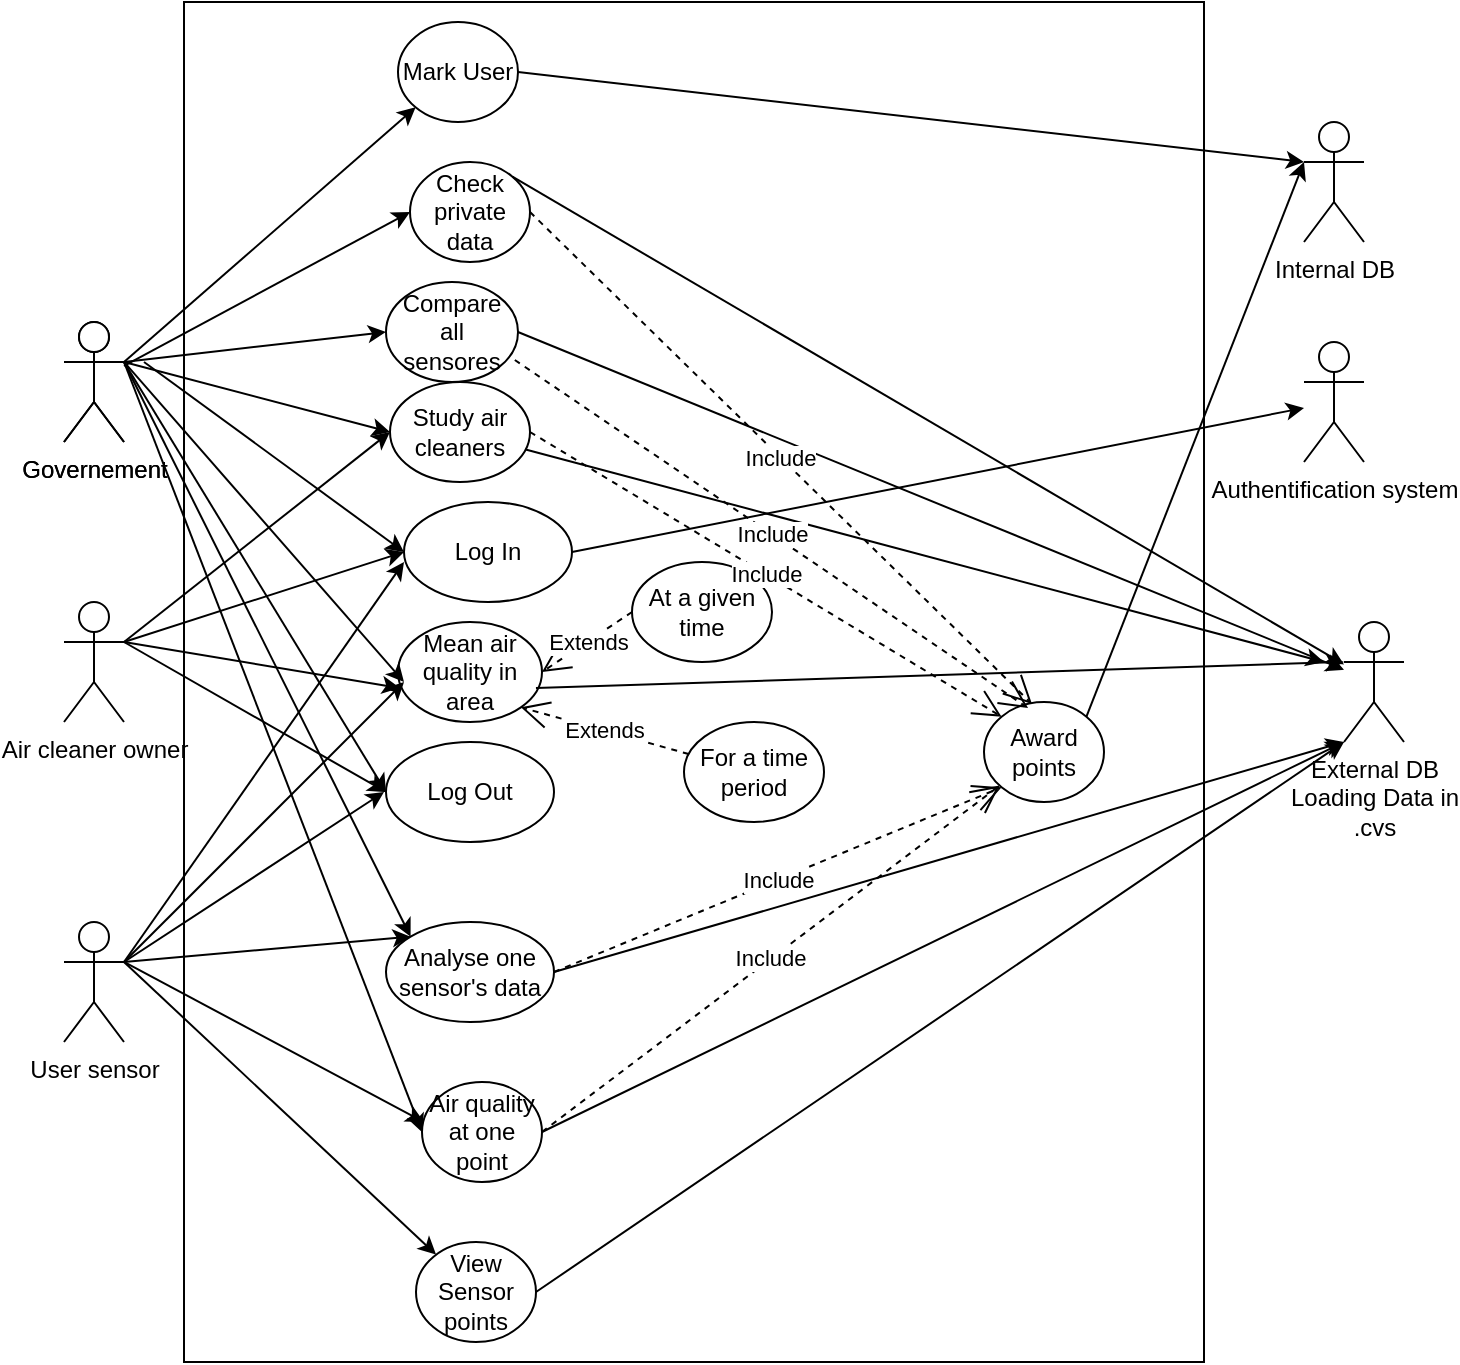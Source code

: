 <mxfile version="21.3.7" type="device">
  <diagram name="Page-1" id="P8FGrSwyqR3xULbghpmT">
    <mxGraphModel dx="1731" dy="727" grid="1" gridSize="10" guides="1" tooltips="1" connect="1" arrows="1" fold="1" page="1" pageScale="1" pageWidth="827" pageHeight="1169" math="0" shadow="0">
      <root>
        <mxCell id="0" />
        <mxCell id="1" parent="0" />
        <mxCell id="tTTFGS0j0cHTXVqvNhUo-3" value="" style="rounded=0;whiteSpace=wrap;html=1;" parent="1" vertex="1">
          <mxGeometry x="190" y="60" width="510" height="680" as="geometry" />
        </mxCell>
        <mxCell id="dUgNfWvNqtBJOZLGx8M_-2" value="Governement" style="shape=umlActor;verticalLabelPosition=bottom;verticalAlign=top;html=1;outlineConnect=0;" parent="1" vertex="1">
          <mxGeometry x="130" y="220" width="30" height="60" as="geometry" />
        </mxCell>
        <mxCell id="dUgNfWvNqtBJOZLGx8M_-3" value="Mean air quality in area" style="ellipse;whiteSpace=wrap;html=1;" parent="1" vertex="1">
          <mxGeometry x="297" y="370" width="72" height="50" as="geometry" />
        </mxCell>
        <mxCell id="pbRO5dq1u3pbGANDl4na-1" value="Analyse one sensor&#39;s data" style="ellipse;whiteSpace=wrap;html=1;" parent="1" vertex="1">
          <mxGeometry x="291" y="520" width="84" height="50" as="geometry" />
        </mxCell>
        <mxCell id="pbRO5dq1u3pbGANDl4na-3" value="Air quality at one point" style="ellipse;whiteSpace=wrap;html=1;" parent="1" vertex="1">
          <mxGeometry x="309" y="600" width="60" height="50" as="geometry" />
        </mxCell>
        <mxCell id="pbRO5dq1u3pbGANDl4na-4" value="Study air cleaners" style="ellipse;whiteSpace=wrap;html=1;" parent="1" vertex="1">
          <mxGeometry x="293" y="250" width="70" height="50" as="geometry" />
        </mxCell>
        <mxCell id="pbRO5dq1u3pbGANDl4na-5" value="Check private data" style="ellipse;whiteSpace=wrap;html=1;" parent="1" vertex="1">
          <mxGeometry x="303" y="140" width="60" height="50" as="geometry" />
        </mxCell>
        <mxCell id="pbRO5dq1u3pbGANDl4na-6" value="Award points" style="ellipse;whiteSpace=wrap;html=1;" parent="1" vertex="1">
          <mxGeometry x="590" y="410" width="60" height="50" as="geometry" />
        </mxCell>
        <mxCell id="pbRO5dq1u3pbGANDl4na-7" value="External DB&lt;br&gt;Loading Data in&lt;br&gt;.cvs" style="shape=umlActor;verticalLabelPosition=bottom;verticalAlign=top;html=1;outlineConnect=0;" parent="1" vertex="1">
          <mxGeometry x="770" y="370" width="30" height="60" as="geometry" />
        </mxCell>
        <mxCell id="pbRO5dq1u3pbGANDl4na-8" value="At a given time" style="ellipse;whiteSpace=wrap;html=1;" parent="1" vertex="1">
          <mxGeometry x="414" y="340" width="70" height="50" as="geometry" />
        </mxCell>
        <mxCell id="pbRO5dq1u3pbGANDl4na-10" value="For a time period" style="ellipse;whiteSpace=wrap;html=1;" parent="1" vertex="1">
          <mxGeometry x="440" y="420" width="70" height="50" as="geometry" />
        </mxCell>
        <mxCell id="pbRO5dq1u3pbGANDl4na-11" value="" style="endArrow=classic;html=1;rounded=0;exitX=0.958;exitY=0.66;exitDx=0;exitDy=0;exitPerimeter=0;entryX=0;entryY=0.333;entryDx=0;entryDy=0;entryPerimeter=0;" parent="1" source="dUgNfWvNqtBJOZLGx8M_-3" target="pbRO5dq1u3pbGANDl4na-7" edge="1">
          <mxGeometry width="50" height="50" relative="1" as="geometry">
            <mxPoint x="390" y="460" as="sourcePoint" />
            <mxPoint x="640" y="285" as="targetPoint" />
          </mxGeometry>
        </mxCell>
        <mxCell id="pbRO5dq1u3pbGANDl4na-12" value="" style="endArrow=classic;html=1;rounded=0;exitX=1;exitY=0.5;exitDx=0;exitDy=0;" parent="1" source="pbRO5dq1u3pbGANDl4na-1" edge="1">
          <mxGeometry width="50" height="50" relative="1" as="geometry">
            <mxPoint x="390" y="460" as="sourcePoint" />
            <mxPoint x="770" y="430" as="targetPoint" />
          </mxGeometry>
        </mxCell>
        <mxCell id="pbRO5dq1u3pbGANDl4na-13" value="" style="endArrow=classic;html=1;rounded=0;exitX=1;exitY=0.5;exitDx=0;exitDy=0;" parent="1" source="pbRO5dq1u3pbGANDl4na-2" target="pbRO5dq1u3pbGANDl4na-7" edge="1">
          <mxGeometry width="50" height="50" relative="1" as="geometry">
            <mxPoint x="390" y="460" as="sourcePoint" />
            <mxPoint x="440" y="410" as="targetPoint" />
          </mxGeometry>
        </mxCell>
        <mxCell id="pbRO5dq1u3pbGANDl4na-14" value="" style="endArrow=classic;html=1;rounded=0;exitX=1;exitY=0.5;exitDx=0;exitDy=0;entryX=0;entryY=1;entryDx=0;entryDy=0;entryPerimeter=0;" parent="1" source="pbRO5dq1u3pbGANDl4na-3" target="pbRO5dq1u3pbGANDl4na-7" edge="1">
          <mxGeometry width="50" height="50" relative="1" as="geometry">
            <mxPoint x="720" y="470" as="sourcePoint" />
            <mxPoint x="630" y="320" as="targetPoint" />
          </mxGeometry>
        </mxCell>
        <mxCell id="pbRO5dq1u3pbGANDl4na-16" value="" style="endArrow=classic;html=1;rounded=0;" parent="1" source="pbRO5dq1u3pbGANDl4na-4" edge="1">
          <mxGeometry width="50" height="50" relative="1" as="geometry">
            <mxPoint x="390" y="460" as="sourcePoint" />
            <mxPoint x="760" y="390" as="targetPoint" />
          </mxGeometry>
        </mxCell>
        <mxCell id="pbRO5dq1u3pbGANDl4na-17" value="" style="endArrow=classic;html=1;rounded=0;exitX=1;exitY=0;exitDx=0;exitDy=0;" parent="1" source="pbRO5dq1u3pbGANDl4na-5" target="pbRO5dq1u3pbGANDl4na-7" edge="1">
          <mxGeometry width="50" height="50" relative="1" as="geometry">
            <mxPoint x="390" y="460" as="sourcePoint" />
            <mxPoint x="640" y="320" as="targetPoint" />
          </mxGeometry>
        </mxCell>
        <mxCell id="pbRO5dq1u3pbGANDl4na-19" value="Include" style="endArrow=open;endSize=12;dashed=1;html=1;rounded=0;exitX=1;exitY=0.5;exitDx=0;exitDy=0;" parent="1" source="pbRO5dq1u3pbGANDl4na-3" target="pbRO5dq1u3pbGANDl4na-6" edge="1">
          <mxGeometry width="160" relative="1" as="geometry">
            <mxPoint x="390" y="524.5" as="sourcePoint" />
            <mxPoint x="550" y="524.5" as="targetPoint" />
          </mxGeometry>
        </mxCell>
        <mxCell id="pbRO5dq1u3pbGANDl4na-20" value="Extends" style="endArrow=open;endSize=12;dashed=1;html=1;rounded=0;exitX=0;exitY=0.5;exitDx=0;exitDy=0;entryX=1;entryY=0.5;entryDx=0;entryDy=0;" parent="1" source="pbRO5dq1u3pbGANDl4na-8" target="dUgNfWvNqtBJOZLGx8M_-3" edge="1">
          <mxGeometry width="160" relative="1" as="geometry">
            <mxPoint x="390" y="524.5" as="sourcePoint" />
            <mxPoint x="430" y="271" as="targetPoint" />
          </mxGeometry>
        </mxCell>
        <mxCell id="pbRO5dq1u3pbGANDl4na-21" value="Include" style="endArrow=open;endSize=12;dashed=1;html=1;rounded=0;exitX=1;exitY=0.5;exitDx=0;exitDy=0;entryX=0.4;entryY=0.02;entryDx=0;entryDy=0;entryPerimeter=0;" parent="1" source="pbRO5dq1u3pbGANDl4na-5" target="pbRO5dq1u3pbGANDl4na-6" edge="1">
          <mxGeometry width="160" relative="1" as="geometry">
            <mxPoint x="373" y="281" as="sourcePoint" />
            <mxPoint x="440" y="275" as="targetPoint" />
          </mxGeometry>
        </mxCell>
        <mxCell id="pbRO5dq1u3pbGANDl4na-22" value="Include" style="endArrow=open;endSize=12;dashed=1;html=1;rounded=0;exitX=0.976;exitY=0.78;exitDx=0;exitDy=0;exitPerimeter=0;entryX=0.367;entryY=0.06;entryDx=0;entryDy=0;entryPerimeter=0;" parent="1" source="pbRO5dq1u3pbGANDl4na-2" target="pbRO5dq1u3pbGANDl4na-6" edge="1">
          <mxGeometry width="160" relative="1" as="geometry">
            <mxPoint x="363" y="271" as="sourcePoint" />
            <mxPoint x="560" y="430" as="targetPoint" />
          </mxGeometry>
        </mxCell>
        <mxCell id="pbRO5dq1u3pbGANDl4na-24" value="Include" style="endArrow=open;endSize=12;dashed=1;html=1;rounded=0;exitX=1;exitY=0.5;exitDx=0;exitDy=0;entryX=0;entryY=1;entryDx=0;entryDy=0;" parent="1" source="pbRO5dq1u3pbGANDl4na-1" target="pbRO5dq1u3pbGANDl4na-6" edge="1">
          <mxGeometry width="160" relative="1" as="geometry">
            <mxPoint x="383" y="291" as="sourcePoint" />
            <mxPoint x="450" y="285" as="targetPoint" />
          </mxGeometry>
        </mxCell>
        <mxCell id="pbRO5dq1u3pbGANDl4na-25" value="Include" style="endArrow=open;endSize=12;dashed=1;html=1;rounded=0;exitX=1;exitY=0.5;exitDx=0;exitDy=0;entryX=0;entryY=0;entryDx=0;entryDy=0;" parent="1" source="pbRO5dq1u3pbGANDl4na-4" target="pbRO5dq1u3pbGANDl4na-6" edge="1">
          <mxGeometry width="160" relative="1" as="geometry">
            <mxPoint x="393" y="301" as="sourcePoint" />
            <mxPoint x="570" y="420" as="targetPoint" />
          </mxGeometry>
        </mxCell>
        <mxCell id="pbRO5dq1u3pbGANDl4na-29" value="Extends" style="endArrow=open;endSize=12;dashed=1;html=1;rounded=0;entryX=1;entryY=1;entryDx=0;entryDy=0;" parent="1" source="pbRO5dq1u3pbGANDl4na-10" target="dUgNfWvNqtBJOZLGx8M_-3" edge="1">
          <mxGeometry width="160" relative="1" as="geometry">
            <mxPoint x="370" y="281" as="sourcePoint" />
            <mxPoint x="370" y="290" as="targetPoint" />
          </mxGeometry>
        </mxCell>
        <mxCell id="pbRO5dq1u3pbGANDl4na-30" value="" style="endArrow=classic;html=1;rounded=0;exitX=1;exitY=0.333;exitDx=0;exitDy=0;entryX=0;entryY=0;entryDx=0;entryDy=0;exitPerimeter=0;" parent="1" source="dUgNfWvNqtBJOZLGx8M_-2" target="pbRO5dq1u3pbGANDl4na-1" edge="1">
          <mxGeometry width="50" height="50" relative="1" as="geometry">
            <mxPoint x="372" y="225" as="sourcePoint" />
            <mxPoint x="648" y="261" as="targetPoint" />
          </mxGeometry>
        </mxCell>
        <mxCell id="pbRO5dq1u3pbGANDl4na-31" value="" style="endArrow=classic;html=1;rounded=0;exitX=1;exitY=0.333;exitDx=0;exitDy=0;exitPerimeter=0;" parent="1" source="zWKnbVkY1tpC_sqQNgp3-5" edge="1">
          <mxGeometry width="50" height="50" relative="1" as="geometry">
            <mxPoint x="382" y="235" as="sourcePoint" />
            <mxPoint x="300" y="400" as="targetPoint" />
          </mxGeometry>
        </mxCell>
        <mxCell id="pbRO5dq1u3pbGANDl4na-32" value="" style="endArrow=classic;html=1;rounded=0;entryX=0;entryY=0.5;entryDx=0;entryDy=0;exitX=1;exitY=0.333;exitDx=0;exitDy=0;exitPerimeter=0;" parent="1" source="zWKnbVkY1tpC_sqQNgp3-5" target="pbRO5dq1u3pbGANDl4na-2" edge="1">
          <mxGeometry width="50" height="50" relative="1" as="geometry">
            <mxPoint x="160" y="260" as="sourcePoint" />
            <mxPoint x="668" y="281" as="targetPoint" />
          </mxGeometry>
        </mxCell>
        <mxCell id="pbRO5dq1u3pbGANDl4na-33" value="" style="endArrow=classic;html=1;rounded=0;entryX=0;entryY=0.5;entryDx=0;entryDy=0;" parent="1" target="pbRO5dq1u3pbGANDl4na-3" edge="1">
          <mxGeometry width="50" height="50" relative="1" as="geometry">
            <mxPoint x="160" y="240" as="sourcePoint" />
            <mxPoint x="678" y="291" as="targetPoint" />
          </mxGeometry>
        </mxCell>
        <mxCell id="pbRO5dq1u3pbGANDl4na-34" value="" style="endArrow=classic;html=1;rounded=0;entryX=0;entryY=0.5;entryDx=0;entryDy=0;" parent="1" target="pbRO5dq1u3pbGANDl4na-4" edge="1">
          <mxGeometry width="50" height="50" relative="1" as="geometry">
            <mxPoint x="160" y="240" as="sourcePoint" />
            <mxPoint x="688" y="301" as="targetPoint" />
          </mxGeometry>
        </mxCell>
        <mxCell id="pbRO5dq1u3pbGANDl4na-35" value="" style="endArrow=classic;html=1;rounded=0;entryX=0;entryY=0.5;entryDx=0;entryDy=0;" parent="1" source="dUgNfWvNqtBJOZLGx8M_-2" target="pbRO5dq1u3pbGANDl4na-5" edge="1">
          <mxGeometry width="50" height="50" relative="1" as="geometry">
            <mxPoint x="422" y="275" as="sourcePoint" />
            <mxPoint x="698" y="311" as="targetPoint" />
          </mxGeometry>
        </mxCell>
        <mxCell id="pbRO5dq1u3pbGANDl4na-36" value="Log In" style="ellipse;whiteSpace=wrap;html=1;" parent="1" vertex="1">
          <mxGeometry x="300" y="310" width="84" height="50" as="geometry" />
        </mxCell>
        <mxCell id="pbRO5dq1u3pbGANDl4na-38" value="Authentification system" style="shape=umlActor;verticalLabelPosition=bottom;verticalAlign=top;html=1;outlineConnect=0;" parent="1" vertex="1">
          <mxGeometry x="750" y="230" width="30" height="60" as="geometry" />
        </mxCell>
        <mxCell id="pbRO5dq1u3pbGANDl4na-41" value="" style="endArrow=classic;html=1;rounded=0;exitX=1;exitY=0.5;exitDx=0;exitDy=0;" parent="1" source="pbRO5dq1u3pbGANDl4na-36" target="pbRO5dq1u3pbGANDl4na-38" edge="1">
          <mxGeometry width="50" height="50" relative="1" as="geometry">
            <mxPoint x="380" y="400" as="sourcePoint" />
            <mxPoint x="430" y="350" as="targetPoint" />
          </mxGeometry>
        </mxCell>
        <mxCell id="zWKnbVkY1tpC_sqQNgp3-3" value="User sensor" style="shape=umlActor;verticalLabelPosition=bottom;verticalAlign=top;html=1;outlineConnect=0;" parent="1" vertex="1">
          <mxGeometry x="130" y="520" width="30" height="60" as="geometry" />
        </mxCell>
        <mxCell id="zWKnbVkY1tpC_sqQNgp3-5" value="Governement" style="shape=umlActor;verticalLabelPosition=bottom;verticalAlign=top;html=1;outlineConnect=0;" parent="1" vertex="1">
          <mxGeometry x="130" y="220" width="30" height="60" as="geometry" />
        </mxCell>
        <mxCell id="zWKnbVkY1tpC_sqQNgp3-6" value="Air cleaner owner" style="shape=umlActor;verticalLabelPosition=bottom;verticalAlign=top;html=1;outlineConnect=0;" parent="1" vertex="1">
          <mxGeometry x="130" y="360" width="30" height="60" as="geometry" />
        </mxCell>
        <mxCell id="zWKnbVkY1tpC_sqQNgp3-8" value="View&lt;br&gt;Sensor points" style="ellipse;whiteSpace=wrap;html=1;" parent="1" vertex="1">
          <mxGeometry x="306" y="680" width="60" height="50" as="geometry" />
        </mxCell>
        <mxCell id="zWKnbVkY1tpC_sqQNgp3-9" value="" style="endArrow=classic;html=1;rounded=0;exitX=1;exitY=0.5;exitDx=0;exitDy=0;entryX=0;entryY=1;entryDx=0;entryDy=0;entryPerimeter=0;" parent="1" source="zWKnbVkY1tpC_sqQNgp3-8" target="pbRO5dq1u3pbGANDl4na-7" edge="1">
          <mxGeometry width="50" height="50" relative="1" as="geometry">
            <mxPoint x="380" y="480" as="sourcePoint" />
            <mxPoint x="760" y="330" as="targetPoint" />
          </mxGeometry>
        </mxCell>
        <mxCell id="zWKnbVkY1tpC_sqQNgp3-10" value="" style="endArrow=classic;html=1;rounded=0;" parent="1" target="zWKnbVkY1tpC_sqQNgp3-8" edge="1">
          <mxGeometry width="50" height="50" relative="1" as="geometry">
            <mxPoint x="160" y="540" as="sourcePoint" />
            <mxPoint x="430" y="430" as="targetPoint" />
          </mxGeometry>
        </mxCell>
        <mxCell id="zWKnbVkY1tpC_sqQNgp3-11" value="" style="endArrow=classic;html=1;rounded=0;" parent="1" edge="1">
          <mxGeometry width="50" height="50" relative="1" as="geometry">
            <mxPoint x="160" y="540" as="sourcePoint" />
            <mxPoint x="300" y="400" as="targetPoint" />
          </mxGeometry>
        </mxCell>
        <mxCell id="zWKnbVkY1tpC_sqQNgp3-12" value="" style="endArrow=classic;html=1;rounded=0;exitX=1;exitY=0.333;exitDx=0;exitDy=0;exitPerimeter=0;" parent="1" source="zWKnbVkY1tpC_sqQNgp3-3" edge="1">
          <mxGeometry width="50" height="50" relative="1" as="geometry">
            <mxPoint x="380" y="480" as="sourcePoint" />
            <mxPoint x="310" y="620" as="targetPoint" />
          </mxGeometry>
        </mxCell>
        <mxCell id="zWKnbVkY1tpC_sqQNgp3-13" value="" style="endArrow=classic;html=1;rounded=0;exitX=1;exitY=0.333;exitDx=0;exitDy=0;exitPerimeter=0;entryX=0;entryY=0.5;entryDx=0;entryDy=0;" parent="1" source="zWKnbVkY1tpC_sqQNgp3-6" target="pbRO5dq1u3pbGANDl4na-4" edge="1">
          <mxGeometry width="50" height="50" relative="1" as="geometry">
            <mxPoint x="380" y="480" as="sourcePoint" />
            <mxPoint x="430" y="430" as="targetPoint" />
          </mxGeometry>
        </mxCell>
        <mxCell id="zWKnbVkY1tpC_sqQNgp3-14" value="" style="endArrow=classic;html=1;rounded=0;exitX=1;exitY=0.333;exitDx=0;exitDy=0;exitPerimeter=0;entryX=0;entryY=0;entryDx=0;entryDy=0;" parent="1" source="zWKnbVkY1tpC_sqQNgp3-3" target="pbRO5dq1u3pbGANDl4na-1" edge="1">
          <mxGeometry width="50" height="50" relative="1" as="geometry">
            <mxPoint x="380" y="420" as="sourcePoint" />
            <mxPoint x="430" y="370" as="targetPoint" />
          </mxGeometry>
        </mxCell>
        <mxCell id="zWKnbVkY1tpC_sqQNgp3-15" value="" style="endArrow=classic;html=1;rounded=0;exitX=1;exitY=0.333;exitDx=0;exitDy=0;exitPerimeter=0;entryX=0.014;entryY=0.66;entryDx=0;entryDy=0;entryPerimeter=0;" parent="1" source="zWKnbVkY1tpC_sqQNgp3-6" target="dUgNfWvNqtBJOZLGx8M_-3" edge="1">
          <mxGeometry width="50" height="50" relative="1" as="geometry">
            <mxPoint x="380" y="420" as="sourcePoint" />
            <mxPoint x="430" y="370" as="targetPoint" />
          </mxGeometry>
        </mxCell>
        <mxCell id="tTTFGS0j0cHTXVqvNhUo-4" value="Log Out" style="ellipse;whiteSpace=wrap;html=1;" parent="1" vertex="1">
          <mxGeometry x="291" y="430" width="84" height="50" as="geometry" />
        </mxCell>
        <mxCell id="tTTFGS0j0cHTXVqvNhUo-5" value="" style="endArrow=classic;html=1;rounded=0;exitX=1;exitY=0.333;exitDx=0;exitDy=0;exitPerimeter=0;entryX=0;entryY=0.5;entryDx=0;entryDy=0;" parent="1" source="zWKnbVkY1tpC_sqQNgp3-5" target="tTTFGS0j0cHTXVqvNhUo-4" edge="1">
          <mxGeometry width="50" height="50" relative="1" as="geometry">
            <mxPoint x="163" y="236" as="sourcePoint" />
            <mxPoint x="301" y="175" as="targetPoint" />
          </mxGeometry>
        </mxCell>
        <mxCell id="tTTFGS0j0cHTXVqvNhUo-6" value="" style="endArrow=classic;html=1;rounded=0;entryX=0;entryY=0.5;entryDx=0;entryDy=0;" parent="1" target="tTTFGS0j0cHTXVqvNhUo-4" edge="1">
          <mxGeometry width="50" height="50" relative="1" as="geometry">
            <mxPoint x="160" y="380" as="sourcePoint" />
            <mxPoint x="311" y="185" as="targetPoint" />
          </mxGeometry>
        </mxCell>
        <mxCell id="tTTFGS0j0cHTXVqvNhUo-7" value="" style="endArrow=classic;html=1;rounded=0;" parent="1" edge="1">
          <mxGeometry width="50" height="50" relative="1" as="geometry">
            <mxPoint x="160" y="540" as="sourcePoint" />
            <mxPoint x="290" y="455" as="targetPoint" />
          </mxGeometry>
        </mxCell>
        <mxCell id="tTTFGS0j0cHTXVqvNhUo-9" value="Mark User" style="ellipse;whiteSpace=wrap;html=1;" parent="1" vertex="1">
          <mxGeometry x="297" y="70" width="60" height="50" as="geometry" />
        </mxCell>
        <mxCell id="pbRO5dq1u3pbGANDl4na-2" value="Compare all sensores" style="ellipse;whiteSpace=wrap;html=1;" parent="1" vertex="1">
          <mxGeometry x="291" y="200" width="66" height="50" as="geometry" />
        </mxCell>
        <mxCell id="tTTFGS0j0cHTXVqvNhUo-13" value="" style="endArrow=classic;html=1;rounded=0;entryX=0;entryY=0.5;entryDx=0;entryDy=0;" parent="1" target="pbRO5dq1u3pbGANDl4na-36" edge="1">
          <mxGeometry width="50" height="50" relative="1" as="geometry">
            <mxPoint x="170" y="240" as="sourcePoint" />
            <mxPoint x="440" y="360" as="targetPoint" />
          </mxGeometry>
        </mxCell>
        <mxCell id="tTTFGS0j0cHTXVqvNhUo-14" value="" style="endArrow=classic;html=1;rounded=0;entryX=0;entryY=0.5;entryDx=0;entryDy=0;" parent="1" target="pbRO5dq1u3pbGANDl4na-36" edge="1">
          <mxGeometry width="50" height="50" relative="1" as="geometry">
            <mxPoint x="160" y="380" as="sourcePoint" />
            <mxPoint x="440" y="430" as="targetPoint" />
          </mxGeometry>
        </mxCell>
        <mxCell id="tTTFGS0j0cHTXVqvNhUo-15" value="" style="endArrow=classic;html=1;rounded=0;entryX=0;entryY=0.6;entryDx=0;entryDy=0;entryPerimeter=0;" parent="1" target="pbRO5dq1u3pbGANDl4na-36" edge="1">
          <mxGeometry width="50" height="50" relative="1" as="geometry">
            <mxPoint x="160" y="540" as="sourcePoint" />
            <mxPoint x="440" y="430" as="targetPoint" />
          </mxGeometry>
        </mxCell>
        <mxCell id="tTTFGS0j0cHTXVqvNhUo-16" value="" style="endArrow=classic;html=1;rounded=0;entryX=0;entryY=1;entryDx=0;entryDy=0;" parent="1" target="tTTFGS0j0cHTXVqvNhUo-9" edge="1">
          <mxGeometry width="50" height="50" relative="1" as="geometry">
            <mxPoint x="160" y="240" as="sourcePoint" />
            <mxPoint x="440" y="220" as="targetPoint" />
          </mxGeometry>
        </mxCell>
        <mxCell id="tTTFGS0j0cHTXVqvNhUo-17" value="Internal DB" style="shape=umlActor;verticalLabelPosition=bottom;verticalAlign=top;html=1;outlineConnect=0;" parent="1" vertex="1">
          <mxGeometry x="750" y="120" width="30" height="60" as="geometry" />
        </mxCell>
        <mxCell id="tTTFGS0j0cHTXVqvNhUo-19" value="" style="endArrow=classic;html=1;rounded=0;exitX=1;exitY=0.5;exitDx=0;exitDy=0;entryX=0;entryY=0.333;entryDx=0;entryDy=0;entryPerimeter=0;" parent="1" source="tTTFGS0j0cHTXVqvNhUo-9" target="tTTFGS0j0cHTXVqvNhUo-17" edge="1">
          <mxGeometry width="50" height="50" relative="1" as="geometry">
            <mxPoint x="360" y="320" as="sourcePoint" />
            <mxPoint x="410" y="270" as="targetPoint" />
          </mxGeometry>
        </mxCell>
        <mxCell id="tTTFGS0j0cHTXVqvNhUo-20" value="" style="endArrow=classic;html=1;rounded=0;exitX=1;exitY=0;exitDx=0;exitDy=0;entryX=0;entryY=0.333;entryDx=0;entryDy=0;entryPerimeter=0;" parent="1" source="pbRO5dq1u3pbGANDl4na-6" target="tTTFGS0j0cHTXVqvNhUo-17" edge="1">
          <mxGeometry width="50" height="50" relative="1" as="geometry">
            <mxPoint x="360" y="320" as="sourcePoint" />
            <mxPoint x="740" y="140" as="targetPoint" />
          </mxGeometry>
        </mxCell>
      </root>
    </mxGraphModel>
  </diagram>
</mxfile>
